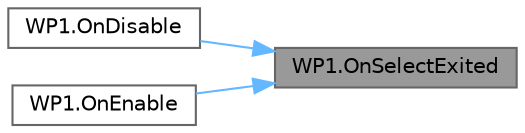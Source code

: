 digraph "WP1.OnSelectExited"
{
 // LATEX_PDF_SIZE
  bgcolor="transparent";
  edge [fontname=Helvetica,fontsize=10,labelfontname=Helvetica,labelfontsize=10];
  node [fontname=Helvetica,fontsize=10,shape=box,height=0.2,width=0.4];
  rankdir="RL";
  Node1 [id="Node000001",label="WP1.OnSelectExited",height=0.2,width=0.4,color="gray40", fillcolor="grey60", style="filled", fontcolor="black",tooltip="This method is called when an interactor exits the object and resets the isInteracting and interactor..."];
  Node1 -> Node2 [id="edge1_Node000001_Node000002",dir="back",color="steelblue1",style="solid",tooltip=" "];
  Node2 [id="Node000002",label="WP1.OnDisable",height=0.2,width=0.4,color="grey40", fillcolor="white", style="filled",URL="$class_w_p1.html#a664735adc4d34951fc00c000ae3304cc",tooltip="This method is called when the object is disabled and removes event listeners for the selectEntered a..."];
  Node1 -> Node3 [id="edge2_Node000001_Node000003",dir="back",color="steelblue1",style="solid",tooltip=" "];
  Node3 [id="Node000003",label="WP1.OnEnable",height=0.2,width=0.4,color="grey40", fillcolor="white", style="filled",URL="$class_w_p1.html#a384f77de709301ddb06878581cd2d0d2",tooltip="This method is called when the object is enabled and adds event listeners for the selectEntered and s..."];
}
